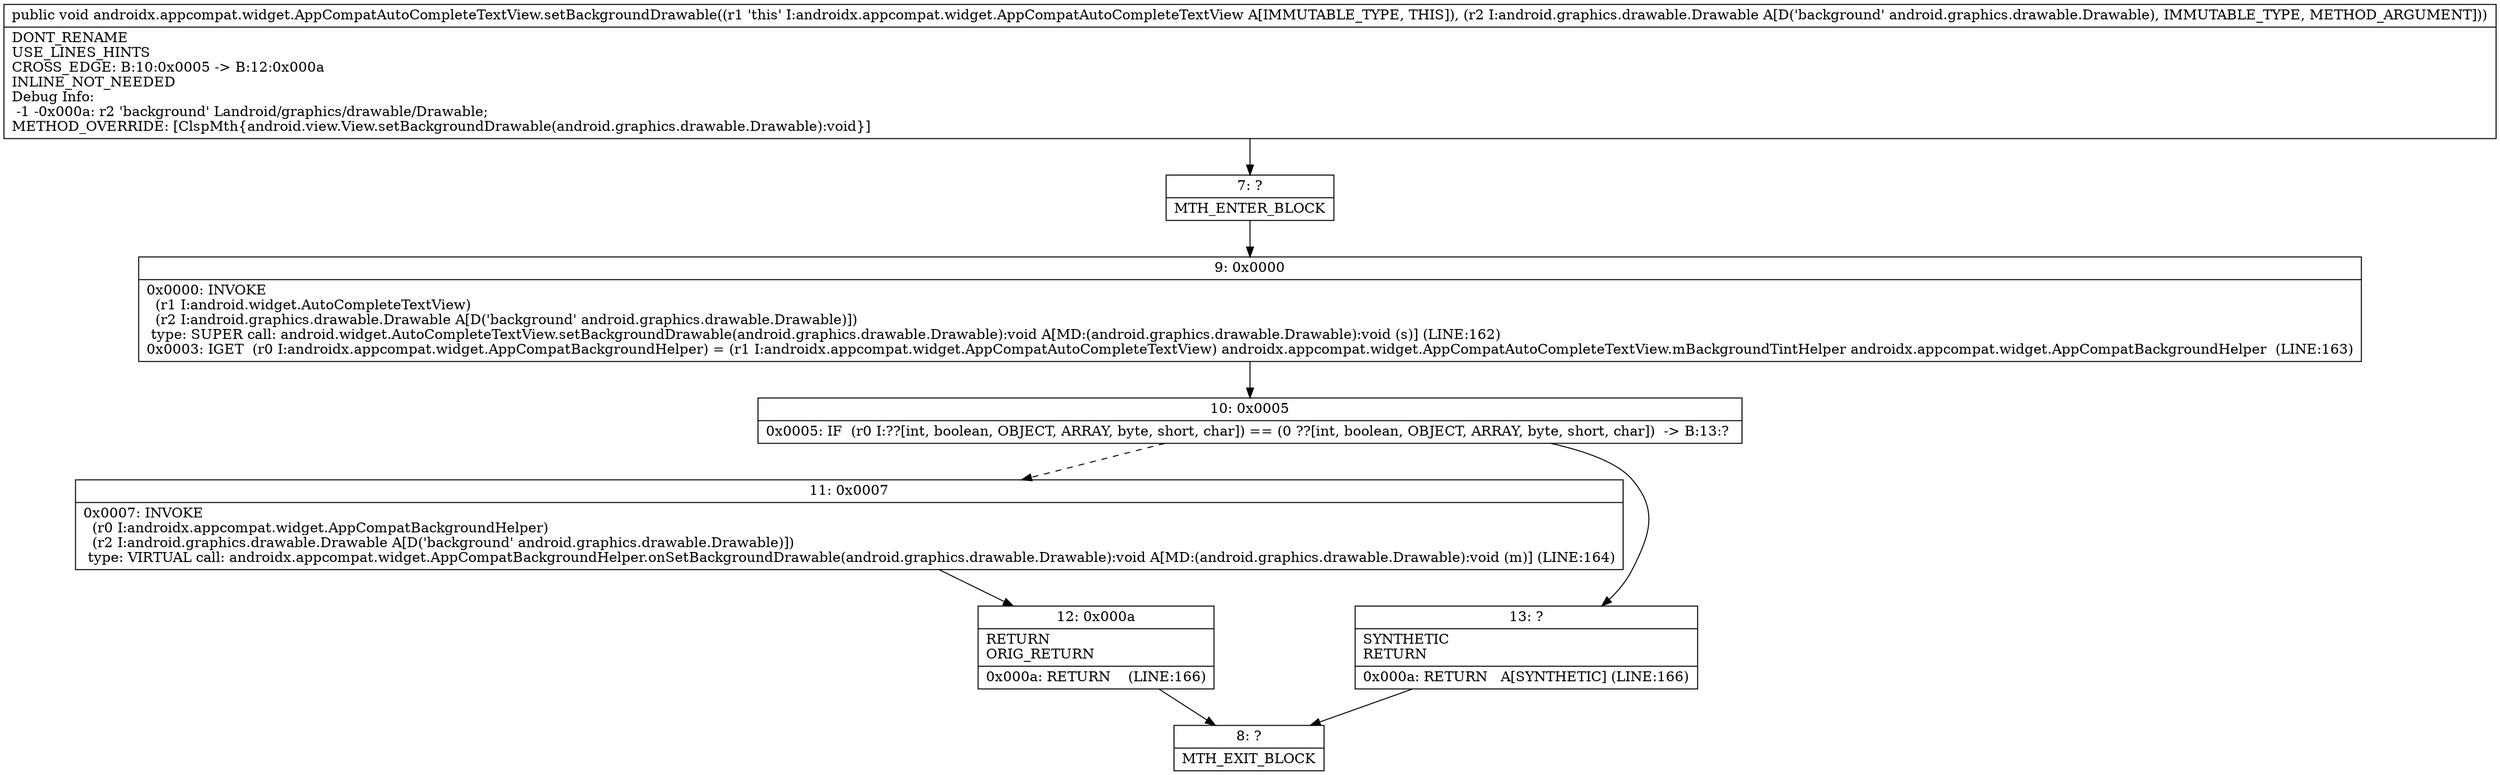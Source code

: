 digraph "CFG forandroidx.appcompat.widget.AppCompatAutoCompleteTextView.setBackgroundDrawable(Landroid\/graphics\/drawable\/Drawable;)V" {
Node_7 [shape=record,label="{7\:\ ?|MTH_ENTER_BLOCK\l}"];
Node_9 [shape=record,label="{9\:\ 0x0000|0x0000: INVOKE  \l  (r1 I:android.widget.AutoCompleteTextView)\l  (r2 I:android.graphics.drawable.Drawable A[D('background' android.graphics.drawable.Drawable)])\l type: SUPER call: android.widget.AutoCompleteTextView.setBackgroundDrawable(android.graphics.drawable.Drawable):void A[MD:(android.graphics.drawable.Drawable):void (s)] (LINE:162)\l0x0003: IGET  (r0 I:androidx.appcompat.widget.AppCompatBackgroundHelper) = (r1 I:androidx.appcompat.widget.AppCompatAutoCompleteTextView) androidx.appcompat.widget.AppCompatAutoCompleteTextView.mBackgroundTintHelper androidx.appcompat.widget.AppCompatBackgroundHelper  (LINE:163)\l}"];
Node_10 [shape=record,label="{10\:\ 0x0005|0x0005: IF  (r0 I:??[int, boolean, OBJECT, ARRAY, byte, short, char]) == (0 ??[int, boolean, OBJECT, ARRAY, byte, short, char])  \-\> B:13:? \l}"];
Node_11 [shape=record,label="{11\:\ 0x0007|0x0007: INVOKE  \l  (r0 I:androidx.appcompat.widget.AppCompatBackgroundHelper)\l  (r2 I:android.graphics.drawable.Drawable A[D('background' android.graphics.drawable.Drawable)])\l type: VIRTUAL call: androidx.appcompat.widget.AppCompatBackgroundHelper.onSetBackgroundDrawable(android.graphics.drawable.Drawable):void A[MD:(android.graphics.drawable.Drawable):void (m)] (LINE:164)\l}"];
Node_12 [shape=record,label="{12\:\ 0x000a|RETURN\lORIG_RETURN\l|0x000a: RETURN    (LINE:166)\l}"];
Node_8 [shape=record,label="{8\:\ ?|MTH_EXIT_BLOCK\l}"];
Node_13 [shape=record,label="{13\:\ ?|SYNTHETIC\lRETURN\l|0x000a: RETURN   A[SYNTHETIC] (LINE:166)\l}"];
MethodNode[shape=record,label="{public void androidx.appcompat.widget.AppCompatAutoCompleteTextView.setBackgroundDrawable((r1 'this' I:androidx.appcompat.widget.AppCompatAutoCompleteTextView A[IMMUTABLE_TYPE, THIS]), (r2 I:android.graphics.drawable.Drawable A[D('background' android.graphics.drawable.Drawable), IMMUTABLE_TYPE, METHOD_ARGUMENT]))  | DONT_RENAME\lUSE_LINES_HINTS\lCROSS_EDGE: B:10:0x0005 \-\> B:12:0x000a\lINLINE_NOT_NEEDED\lDebug Info:\l  \-1 \-0x000a: r2 'background' Landroid\/graphics\/drawable\/Drawable;\lMETHOD_OVERRIDE: [ClspMth\{android.view.View.setBackgroundDrawable(android.graphics.drawable.Drawable):void\}]\l}"];
MethodNode -> Node_7;Node_7 -> Node_9;
Node_9 -> Node_10;
Node_10 -> Node_11[style=dashed];
Node_10 -> Node_13;
Node_11 -> Node_12;
Node_12 -> Node_8;
Node_13 -> Node_8;
}

